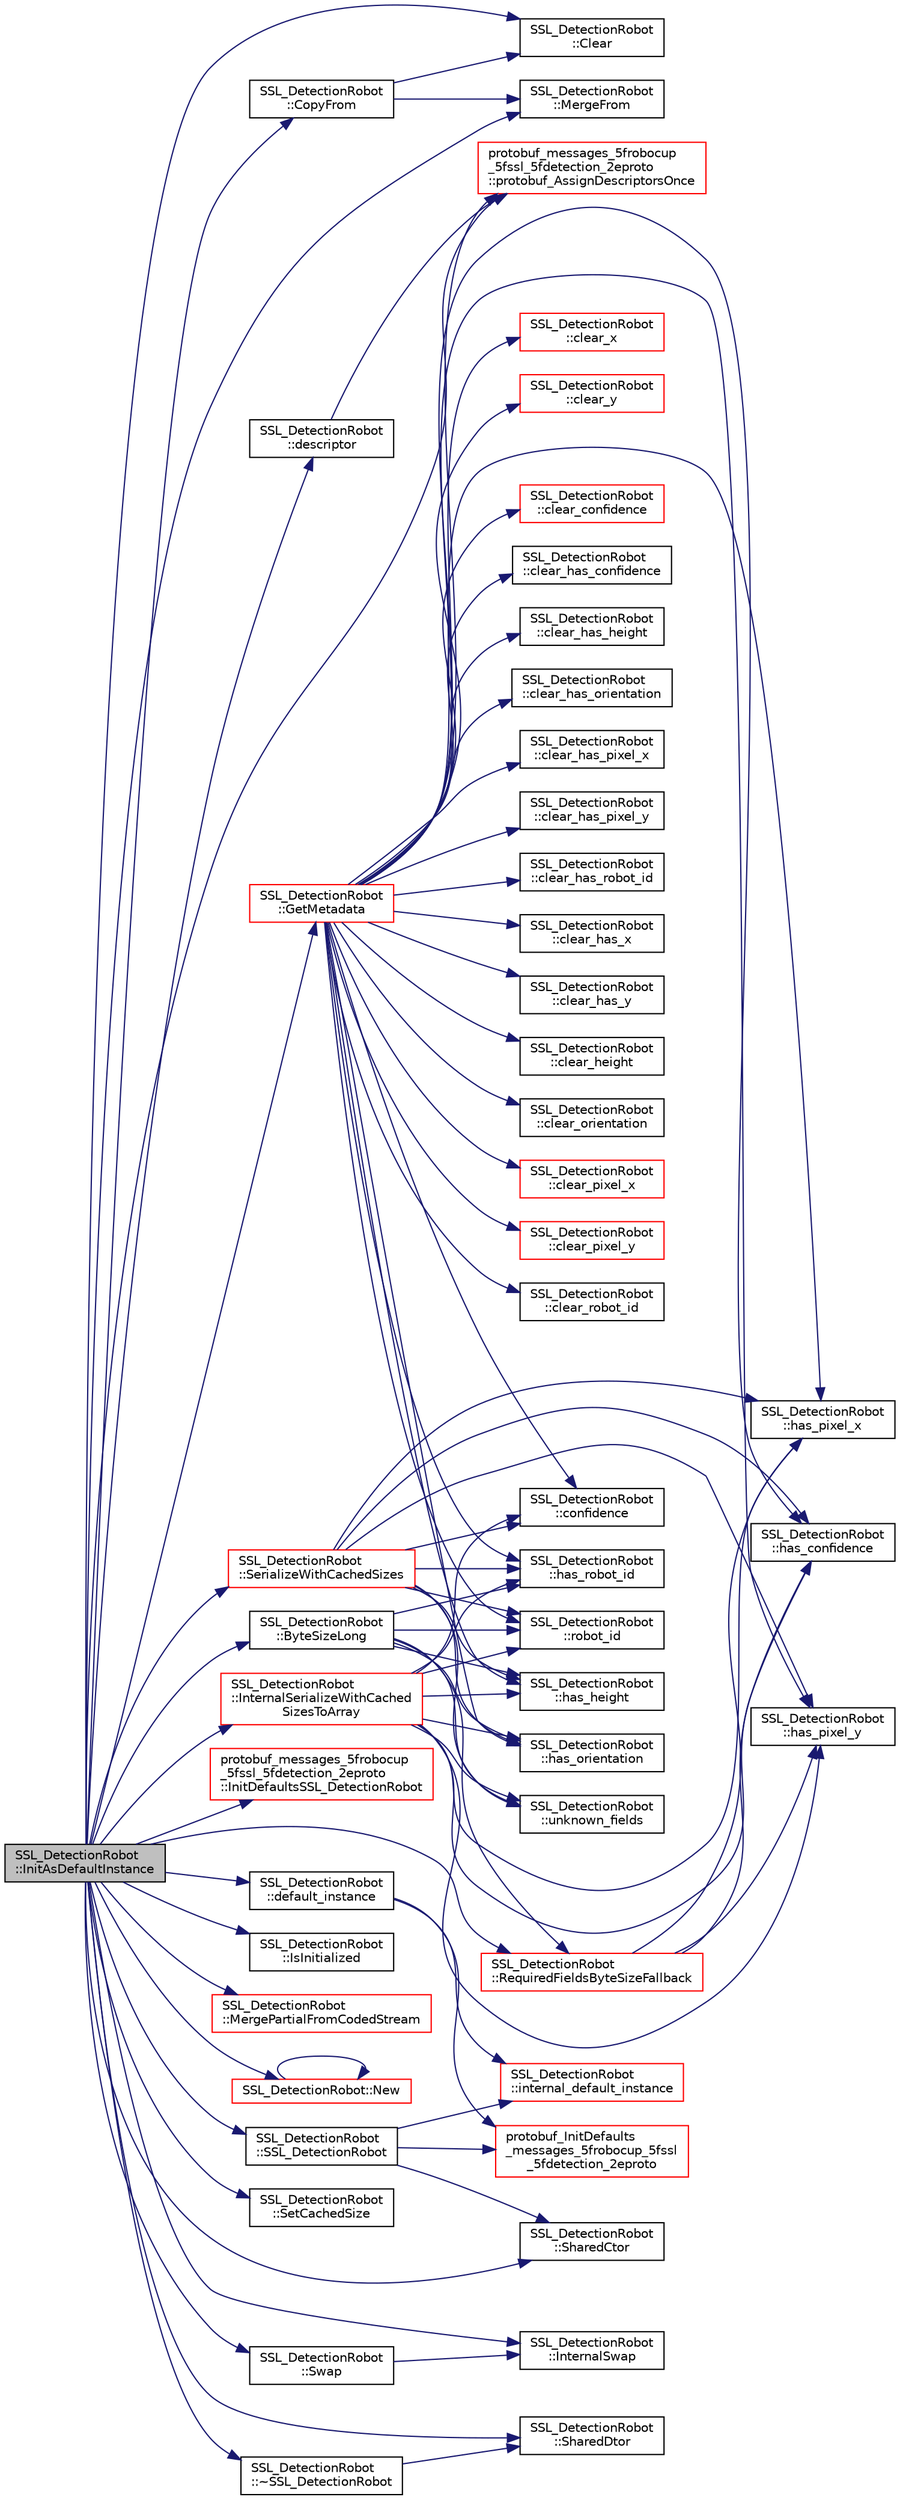 digraph "SSL_DetectionRobot::InitAsDefaultInstance"
{
 // INTERACTIVE_SVG=YES
  edge [fontname="Helvetica",fontsize="10",labelfontname="Helvetica",labelfontsize="10"];
  node [fontname="Helvetica",fontsize="10",shape=record];
  rankdir="LR";
  Node1 [label="SSL_DetectionRobot\l::InitAsDefaultInstance",height=0.2,width=0.4,color="black", fillcolor="grey75", style="filled", fontcolor="black"];
  Node1 -> Node2 [color="midnightblue",fontsize="10",style="solid",fontname="Helvetica"];
  Node2 [label="SSL_DetectionRobot\l::ByteSizeLong",height=0.2,width=0.4,color="black", fillcolor="white", style="filled",URL="$d0/d30/class_s_s_l___detection_robot.html#a3ae13c7b67d17cd5200472edd4efb25a"];
  Node2 -> Node3 [color="midnightblue",fontsize="10",style="solid",fontname="Helvetica"];
  Node3 [label="SSL_DetectionRobot\l::has_height",height=0.2,width=0.4,color="black", fillcolor="white", style="filled",URL="$d0/d30/class_s_s_l___detection_robot.html#a7da1b7dd7a8ceb766ec818d318796bac"];
  Node2 -> Node4 [color="midnightblue",fontsize="10",style="solid",fontname="Helvetica"];
  Node4 [label="SSL_DetectionRobot\l::has_orientation",height=0.2,width=0.4,color="black", fillcolor="white", style="filled",URL="$d0/d30/class_s_s_l___detection_robot.html#a34487c873a686b45e9fe71b52cb69278"];
  Node2 -> Node5 [color="midnightblue",fontsize="10",style="solid",fontname="Helvetica"];
  Node5 [label="SSL_DetectionRobot\l::has_robot_id",height=0.2,width=0.4,color="black", fillcolor="white", style="filled",URL="$d0/d30/class_s_s_l___detection_robot.html#a34dd202d20152a26ab7fd5260de88396"];
  Node2 -> Node6 [color="midnightblue",fontsize="10",style="solid",fontname="Helvetica"];
  Node6 [label="SSL_DetectionRobot\l::RequiredFieldsByteSizeFallback",height=0.2,width=0.4,color="red", fillcolor="white", style="filled",URL="$d0/d30/class_s_s_l___detection_robot.html#a0c83e8572ecc60cd4d2f61893d6ef7d6"];
  Node6 -> Node7 [color="midnightblue",fontsize="10",style="solid",fontname="Helvetica"];
  Node7 [label="SSL_DetectionRobot\l::has_confidence",height=0.2,width=0.4,color="black", fillcolor="white", style="filled",URL="$d0/d30/class_s_s_l___detection_robot.html#ac93d3192da665905bf6ef4527df2add9"];
  Node6 -> Node8 [color="midnightblue",fontsize="10",style="solid",fontname="Helvetica"];
  Node8 [label="SSL_DetectionRobot\l::has_pixel_x",height=0.2,width=0.4,color="black", fillcolor="white", style="filled",URL="$d0/d30/class_s_s_l___detection_robot.html#acae3258c0cd82925d17771b7db3ea9f4"];
  Node6 -> Node9 [color="midnightblue",fontsize="10",style="solid",fontname="Helvetica"];
  Node9 [label="SSL_DetectionRobot\l::has_pixel_y",height=0.2,width=0.4,color="black", fillcolor="white", style="filled",URL="$d0/d30/class_s_s_l___detection_robot.html#a8e9468a2315b05731e0d37f496b3ef47"];
  Node2 -> Node10 [color="midnightblue",fontsize="10",style="solid",fontname="Helvetica"];
  Node10 [label="SSL_DetectionRobot\l::robot_id",height=0.2,width=0.4,color="black", fillcolor="white", style="filled",URL="$d0/d30/class_s_s_l___detection_robot.html#a15d7fb18efdd2a2fc62761cda6c3a3d4"];
  Node2 -> Node11 [color="midnightblue",fontsize="10",style="solid",fontname="Helvetica"];
  Node11 [label="SSL_DetectionRobot\l::unknown_fields",height=0.2,width=0.4,color="black", fillcolor="white", style="filled",URL="$d0/d30/class_s_s_l___detection_robot.html#a8e2233647fdd1542f570fa0c2157e184"];
  Node1 -> Node12 [color="midnightblue",fontsize="10",style="solid",fontname="Helvetica"];
  Node12 [label="SSL_DetectionRobot\l::Clear",height=0.2,width=0.4,color="black", fillcolor="white", style="filled",URL="$d0/d30/class_s_s_l___detection_robot.html#a1923bdd60ba8bbb34cb93b74aabd60c1"];
  Node1 -> Node13 [color="midnightblue",fontsize="10",style="solid",fontname="Helvetica"];
  Node13 [label="SSL_DetectionRobot\l::CopyFrom",height=0.2,width=0.4,color="black", fillcolor="white", style="filled",URL="$d0/d30/class_s_s_l___detection_robot.html#ab9a9ad6baaea5055b247fbcb1c1ff141"];
  Node13 -> Node12 [color="midnightblue",fontsize="10",style="solid",fontname="Helvetica"];
  Node13 -> Node14 [color="midnightblue",fontsize="10",style="solid",fontname="Helvetica"];
  Node14 [label="SSL_DetectionRobot\l::MergeFrom",height=0.2,width=0.4,color="black", fillcolor="white", style="filled",URL="$d0/d30/class_s_s_l___detection_robot.html#a0d45dd1d97fc0a21cdd720b207df4910"];
  Node1 -> Node15 [color="midnightblue",fontsize="10",style="solid",fontname="Helvetica"];
  Node15 [label="SSL_DetectionRobot\l::default_instance",height=0.2,width=0.4,color="black", fillcolor="white", style="filled",URL="$d0/d30/class_s_s_l___detection_robot.html#aa7d5e1823e36b317dfdff4ce5c8e4a15"];
  Node15 -> Node16 [color="midnightblue",fontsize="10",style="solid",fontname="Helvetica"];
  Node16 [label="SSL_DetectionRobot\l::internal_default_instance",height=0.2,width=0.4,color="red", fillcolor="white", style="filled",URL="$d0/d30/class_s_s_l___detection_robot.html#a36bb7a2fba77dedba30bb2bb7fb547d0"];
  Node15 -> Node17 [color="midnightblue",fontsize="10",style="solid",fontname="Helvetica"];
  Node17 [label="protobuf_InitDefaults\l_messages_5frobocup_5fssl\l_5fdetection_2eproto",height=0.2,width=0.4,color="red", fillcolor="white", style="filled",URL="$df/d04/grsim__comm_2include_2proto_2messages__robocup__ssl__detection_8pb_8cc.html#a425d1f6fcc173f26d39e6722d666fded"];
  Node1 -> Node18 [color="midnightblue",fontsize="10",style="solid",fontname="Helvetica"];
  Node18 [label="SSL_DetectionRobot\l::descriptor",height=0.2,width=0.4,color="black", fillcolor="white", style="filled",URL="$d0/d30/class_s_s_l___detection_robot.html#aa6358001e4e9ba214b230dd221e5ebf0"];
  Node18 -> Node19 [color="midnightblue",fontsize="10",style="solid",fontname="Helvetica"];
  Node19 [label="protobuf_messages_5frobocup\l_5fssl_5fdetection_2eproto\l::protobuf_AssignDescriptorsOnce",height=0.2,width=0.4,color="red", fillcolor="white", style="filled",URL="$da/d58/namespaceprotobuf__messages__5frobocup__5fssl__5fdetection__2eproto.html#ad8e01c092f9d19f10232e01c40fce1aa"];
  Node1 -> Node20 [color="midnightblue",fontsize="10",style="solid",fontname="Helvetica"];
  Node20 [label="SSL_DetectionRobot\l::GetMetadata",height=0.2,width=0.4,color="red", fillcolor="white", style="filled",URL="$d0/d30/class_s_s_l___detection_robot.html#a385d31faa71cce91da7d7033c7c79bcd"];
  Node20 -> Node21 [color="midnightblue",fontsize="10",style="solid",fontname="Helvetica"];
  Node21 [label="SSL_DetectionRobot\l::clear_confidence",height=0.2,width=0.4,color="red", fillcolor="white", style="filled",URL="$d0/d30/class_s_s_l___detection_robot.html#a049f82db1c0c7e18fbac0ddeb05947c6"];
  Node20 -> Node22 [color="midnightblue",fontsize="10",style="solid",fontname="Helvetica"];
  Node22 [label="SSL_DetectionRobot\l::clear_has_confidence",height=0.2,width=0.4,color="black", fillcolor="white", style="filled",URL="$d0/d30/class_s_s_l___detection_robot.html#af25e5d3567550f0874bd61e25fdf4e1c"];
  Node20 -> Node23 [color="midnightblue",fontsize="10",style="solid",fontname="Helvetica"];
  Node23 [label="SSL_DetectionRobot\l::clear_has_height",height=0.2,width=0.4,color="black", fillcolor="white", style="filled",URL="$d0/d30/class_s_s_l___detection_robot.html#aa4d5a301cb207238b4184608c626ebb4"];
  Node20 -> Node24 [color="midnightblue",fontsize="10",style="solid",fontname="Helvetica"];
  Node24 [label="SSL_DetectionRobot\l::clear_has_orientation",height=0.2,width=0.4,color="black", fillcolor="white", style="filled",URL="$d0/d30/class_s_s_l___detection_robot.html#acf692851300db5c46e76c2e5a881c038"];
  Node20 -> Node25 [color="midnightblue",fontsize="10",style="solid",fontname="Helvetica"];
  Node25 [label="SSL_DetectionRobot\l::clear_has_pixel_x",height=0.2,width=0.4,color="black", fillcolor="white", style="filled",URL="$d0/d30/class_s_s_l___detection_robot.html#ab8c252e77dfa9a2c4beeb998d03b6df1"];
  Node20 -> Node26 [color="midnightblue",fontsize="10",style="solid",fontname="Helvetica"];
  Node26 [label="SSL_DetectionRobot\l::clear_has_pixel_y",height=0.2,width=0.4,color="black", fillcolor="white", style="filled",URL="$d0/d30/class_s_s_l___detection_robot.html#a9b076de988210d3d6ba91057fcbeb0ec"];
  Node20 -> Node27 [color="midnightblue",fontsize="10",style="solid",fontname="Helvetica"];
  Node27 [label="SSL_DetectionRobot\l::clear_has_robot_id",height=0.2,width=0.4,color="black", fillcolor="white", style="filled",URL="$d0/d30/class_s_s_l___detection_robot.html#a05dea6bb8287166f358a36145e28b03e"];
  Node20 -> Node28 [color="midnightblue",fontsize="10",style="solid",fontname="Helvetica"];
  Node28 [label="SSL_DetectionRobot\l::clear_has_x",height=0.2,width=0.4,color="black", fillcolor="white", style="filled",URL="$d0/d30/class_s_s_l___detection_robot.html#af029ef4c2d5526d3c9209f468f1180b9"];
  Node20 -> Node29 [color="midnightblue",fontsize="10",style="solid",fontname="Helvetica"];
  Node29 [label="SSL_DetectionRobot\l::clear_has_y",height=0.2,width=0.4,color="black", fillcolor="white", style="filled",URL="$d0/d30/class_s_s_l___detection_robot.html#a58415fa28ee93f2f3494c604d608a5e4"];
  Node20 -> Node30 [color="midnightblue",fontsize="10",style="solid",fontname="Helvetica"];
  Node30 [label="SSL_DetectionRobot\l::clear_height",height=0.2,width=0.4,color="black", fillcolor="white", style="filled",URL="$d0/d30/class_s_s_l___detection_robot.html#a23a9fb8f533b2920aad3ebfc0929315d"];
  Node20 -> Node31 [color="midnightblue",fontsize="10",style="solid",fontname="Helvetica"];
  Node31 [label="SSL_DetectionRobot\l::clear_orientation",height=0.2,width=0.4,color="black", fillcolor="white", style="filled",URL="$d0/d30/class_s_s_l___detection_robot.html#acd977f29ddb42473dd55651f30db00c0"];
  Node20 -> Node32 [color="midnightblue",fontsize="10",style="solid",fontname="Helvetica"];
  Node32 [label="SSL_DetectionRobot\l::clear_pixel_x",height=0.2,width=0.4,color="red", fillcolor="white", style="filled",URL="$d0/d30/class_s_s_l___detection_robot.html#aefd9133018cfdf1efcf0358543878d3c"];
  Node20 -> Node33 [color="midnightblue",fontsize="10",style="solid",fontname="Helvetica"];
  Node33 [label="SSL_DetectionRobot\l::clear_pixel_y",height=0.2,width=0.4,color="red", fillcolor="white", style="filled",URL="$d0/d30/class_s_s_l___detection_robot.html#af16e065c50a9e15482c6844e0475fff6"];
  Node20 -> Node34 [color="midnightblue",fontsize="10",style="solid",fontname="Helvetica"];
  Node34 [label="SSL_DetectionRobot\l::clear_robot_id",height=0.2,width=0.4,color="black", fillcolor="white", style="filled",URL="$d0/d30/class_s_s_l___detection_robot.html#a0922ff5871a2a6c71b8ec5ad930418a4"];
  Node20 -> Node35 [color="midnightblue",fontsize="10",style="solid",fontname="Helvetica"];
  Node35 [label="SSL_DetectionRobot\l::clear_x",height=0.2,width=0.4,color="red", fillcolor="white", style="filled",URL="$d0/d30/class_s_s_l___detection_robot.html#a905b7fae49476432bb7a17dd3e7476cf"];
  Node20 -> Node36 [color="midnightblue",fontsize="10",style="solid",fontname="Helvetica"];
  Node36 [label="SSL_DetectionRobot\l::clear_y",height=0.2,width=0.4,color="red", fillcolor="white", style="filled",URL="$d0/d30/class_s_s_l___detection_robot.html#a64b4708c9088a930d984e19ba3fc8c90"];
  Node20 -> Node37 [color="midnightblue",fontsize="10",style="solid",fontname="Helvetica"];
  Node37 [label="SSL_DetectionRobot\l::confidence",height=0.2,width=0.4,color="black", fillcolor="white", style="filled",URL="$d0/d30/class_s_s_l___detection_robot.html#a1d97bf539ab936970b87ef7227901244"];
  Node20 -> Node7 [color="midnightblue",fontsize="10",style="solid",fontname="Helvetica"];
  Node20 -> Node3 [color="midnightblue",fontsize="10",style="solid",fontname="Helvetica"];
  Node20 -> Node4 [color="midnightblue",fontsize="10",style="solid",fontname="Helvetica"];
  Node20 -> Node8 [color="midnightblue",fontsize="10",style="solid",fontname="Helvetica"];
  Node20 -> Node9 [color="midnightblue",fontsize="10",style="solid",fontname="Helvetica"];
  Node20 -> Node5 [color="midnightblue",fontsize="10",style="solid",fontname="Helvetica"];
  Node20 -> Node19 [color="midnightblue",fontsize="10",style="solid",fontname="Helvetica"];
  Node20 -> Node10 [color="midnightblue",fontsize="10",style="solid",fontname="Helvetica"];
  Node1 -> Node38 [color="midnightblue",fontsize="10",style="solid",fontname="Helvetica"];
  Node38 [label="protobuf_messages_5frobocup\l_5fssl_5fdetection_2eproto\l::InitDefaultsSSL_DetectionRobot",height=0.2,width=0.4,color="red", fillcolor="white", style="filled",URL="$da/d58/namespaceprotobuf__messages__5frobocup__5fssl__5fdetection__2eproto.html#a13281fc8e3ff14a0cd9cbf7bdf4dee7c"];
  Node1 -> Node39 [color="midnightblue",fontsize="10",style="solid",fontname="Helvetica"];
  Node39 [label="SSL_DetectionRobot\l::InternalSerializeWithCached\lSizesToArray",height=0.2,width=0.4,color="red", fillcolor="white", style="filled",URL="$d0/d30/class_s_s_l___detection_robot.html#abac386078d321779c95cf20d9db99e63"];
  Node39 -> Node7 [color="midnightblue",fontsize="10",style="solid",fontname="Helvetica"];
  Node39 -> Node37 [color="midnightblue",fontsize="10",style="solid",fontname="Helvetica"];
  Node39 -> Node5 [color="midnightblue",fontsize="10",style="solid",fontname="Helvetica"];
  Node39 -> Node10 [color="midnightblue",fontsize="10",style="solid",fontname="Helvetica"];
  Node39 -> Node4 [color="midnightblue",fontsize="10",style="solid",fontname="Helvetica"];
  Node39 -> Node8 [color="midnightblue",fontsize="10",style="solid",fontname="Helvetica"];
  Node39 -> Node9 [color="midnightblue",fontsize="10",style="solid",fontname="Helvetica"];
  Node39 -> Node3 [color="midnightblue",fontsize="10",style="solid",fontname="Helvetica"];
  Node39 -> Node11 [color="midnightblue",fontsize="10",style="solid",fontname="Helvetica"];
  Node1 -> Node40 [color="midnightblue",fontsize="10",style="solid",fontname="Helvetica"];
  Node40 [label="SSL_DetectionRobot\l::InternalSwap",height=0.2,width=0.4,color="black", fillcolor="white", style="filled",URL="$d0/d30/class_s_s_l___detection_robot.html#ab37dc7caeee6537dfbd030ba987948be"];
  Node1 -> Node41 [color="midnightblue",fontsize="10",style="solid",fontname="Helvetica"];
  Node41 [label="SSL_DetectionRobot\l::IsInitialized",height=0.2,width=0.4,color="black", fillcolor="white", style="filled",URL="$d0/d30/class_s_s_l___detection_robot.html#ae0581d55e2f4cff480a9b6b617bef24e"];
  Node1 -> Node14 [color="midnightblue",fontsize="10",style="solid",fontname="Helvetica"];
  Node1 -> Node42 [color="midnightblue",fontsize="10",style="solid",fontname="Helvetica"];
  Node42 [label="SSL_DetectionRobot\l::MergePartialFromCodedStream",height=0.2,width=0.4,color="red", fillcolor="white", style="filled",URL="$d0/d30/class_s_s_l___detection_robot.html#a6a439836f236e437358cf31f1b96552d"];
  Node1 -> Node43 [color="midnightblue",fontsize="10",style="solid",fontname="Helvetica"];
  Node43 [label="SSL_DetectionRobot::New",height=0.2,width=0.4,color="red", fillcolor="white", style="filled",URL="$d0/d30/class_s_s_l___detection_robot.html#abfd70abaa4a9ddddb455a711fb140412"];
  Node43 -> Node43 [color="midnightblue",fontsize="10",style="solid",fontname="Helvetica"];
  Node1 -> Node19 [color="midnightblue",fontsize="10",style="solid",fontname="Helvetica"];
  Node1 -> Node6 [color="midnightblue",fontsize="10",style="solid",fontname="Helvetica"];
  Node1 -> Node44 [color="midnightblue",fontsize="10",style="solid",fontname="Helvetica"];
  Node44 [label="SSL_DetectionRobot\l::SerializeWithCachedSizes",height=0.2,width=0.4,color="red", fillcolor="white", style="filled",URL="$d0/d30/class_s_s_l___detection_robot.html#afd54dc195e4574ac897c4d386fbab397"];
  Node44 -> Node7 [color="midnightblue",fontsize="10",style="solid",fontname="Helvetica"];
  Node44 -> Node37 [color="midnightblue",fontsize="10",style="solid",fontname="Helvetica"];
  Node44 -> Node5 [color="midnightblue",fontsize="10",style="solid",fontname="Helvetica"];
  Node44 -> Node10 [color="midnightblue",fontsize="10",style="solid",fontname="Helvetica"];
  Node44 -> Node4 [color="midnightblue",fontsize="10",style="solid",fontname="Helvetica"];
  Node44 -> Node8 [color="midnightblue",fontsize="10",style="solid",fontname="Helvetica"];
  Node44 -> Node9 [color="midnightblue",fontsize="10",style="solid",fontname="Helvetica"];
  Node44 -> Node3 [color="midnightblue",fontsize="10",style="solid",fontname="Helvetica"];
  Node44 -> Node11 [color="midnightblue",fontsize="10",style="solid",fontname="Helvetica"];
  Node1 -> Node45 [color="midnightblue",fontsize="10",style="solid",fontname="Helvetica"];
  Node45 [label="SSL_DetectionRobot\l::SetCachedSize",height=0.2,width=0.4,color="black", fillcolor="white", style="filled",URL="$d0/d30/class_s_s_l___detection_robot.html#a5a4b8fe7312de6b60756ff416eb94f08"];
  Node1 -> Node46 [color="midnightblue",fontsize="10",style="solid",fontname="Helvetica"];
  Node46 [label="SSL_DetectionRobot\l::SharedCtor",height=0.2,width=0.4,color="black", fillcolor="white", style="filled",URL="$d0/d30/class_s_s_l___detection_robot.html#aedc677f471d4214ab033f217de997d40"];
  Node1 -> Node47 [color="midnightblue",fontsize="10",style="solid",fontname="Helvetica"];
  Node47 [label="SSL_DetectionRobot\l::SharedDtor",height=0.2,width=0.4,color="black", fillcolor="white", style="filled",URL="$d0/d30/class_s_s_l___detection_robot.html#a156886befcce089bce263dc1df2b4047"];
  Node1 -> Node48 [color="midnightblue",fontsize="10",style="solid",fontname="Helvetica"];
  Node48 [label="SSL_DetectionRobot\l::SSL_DetectionRobot",height=0.2,width=0.4,color="black", fillcolor="white", style="filled",URL="$d0/d30/class_s_s_l___detection_robot.html#ad0b7939296d1b47d27d993620cab18a5"];
  Node48 -> Node16 [color="midnightblue",fontsize="10",style="solid",fontname="Helvetica"];
  Node48 -> Node17 [color="midnightblue",fontsize="10",style="solid",fontname="Helvetica"];
  Node48 -> Node46 [color="midnightblue",fontsize="10",style="solid",fontname="Helvetica"];
  Node1 -> Node49 [color="midnightblue",fontsize="10",style="solid",fontname="Helvetica"];
  Node49 [label="SSL_DetectionRobot\l::Swap",height=0.2,width=0.4,color="black", fillcolor="white", style="filled",URL="$d0/d30/class_s_s_l___detection_robot.html#ade239c84172ba6b3082455be8f0ce2f6"];
  Node49 -> Node40 [color="midnightblue",fontsize="10",style="solid",fontname="Helvetica"];
  Node1 -> Node50 [color="midnightblue",fontsize="10",style="solid",fontname="Helvetica"];
  Node50 [label="SSL_DetectionRobot\l::~SSL_DetectionRobot",height=0.2,width=0.4,color="black", fillcolor="white", style="filled",URL="$d0/d30/class_s_s_l___detection_robot.html#a2a5d32abb71ccd838f45e293fca80d43"];
  Node50 -> Node47 [color="midnightblue",fontsize="10",style="solid",fontname="Helvetica"];
}
